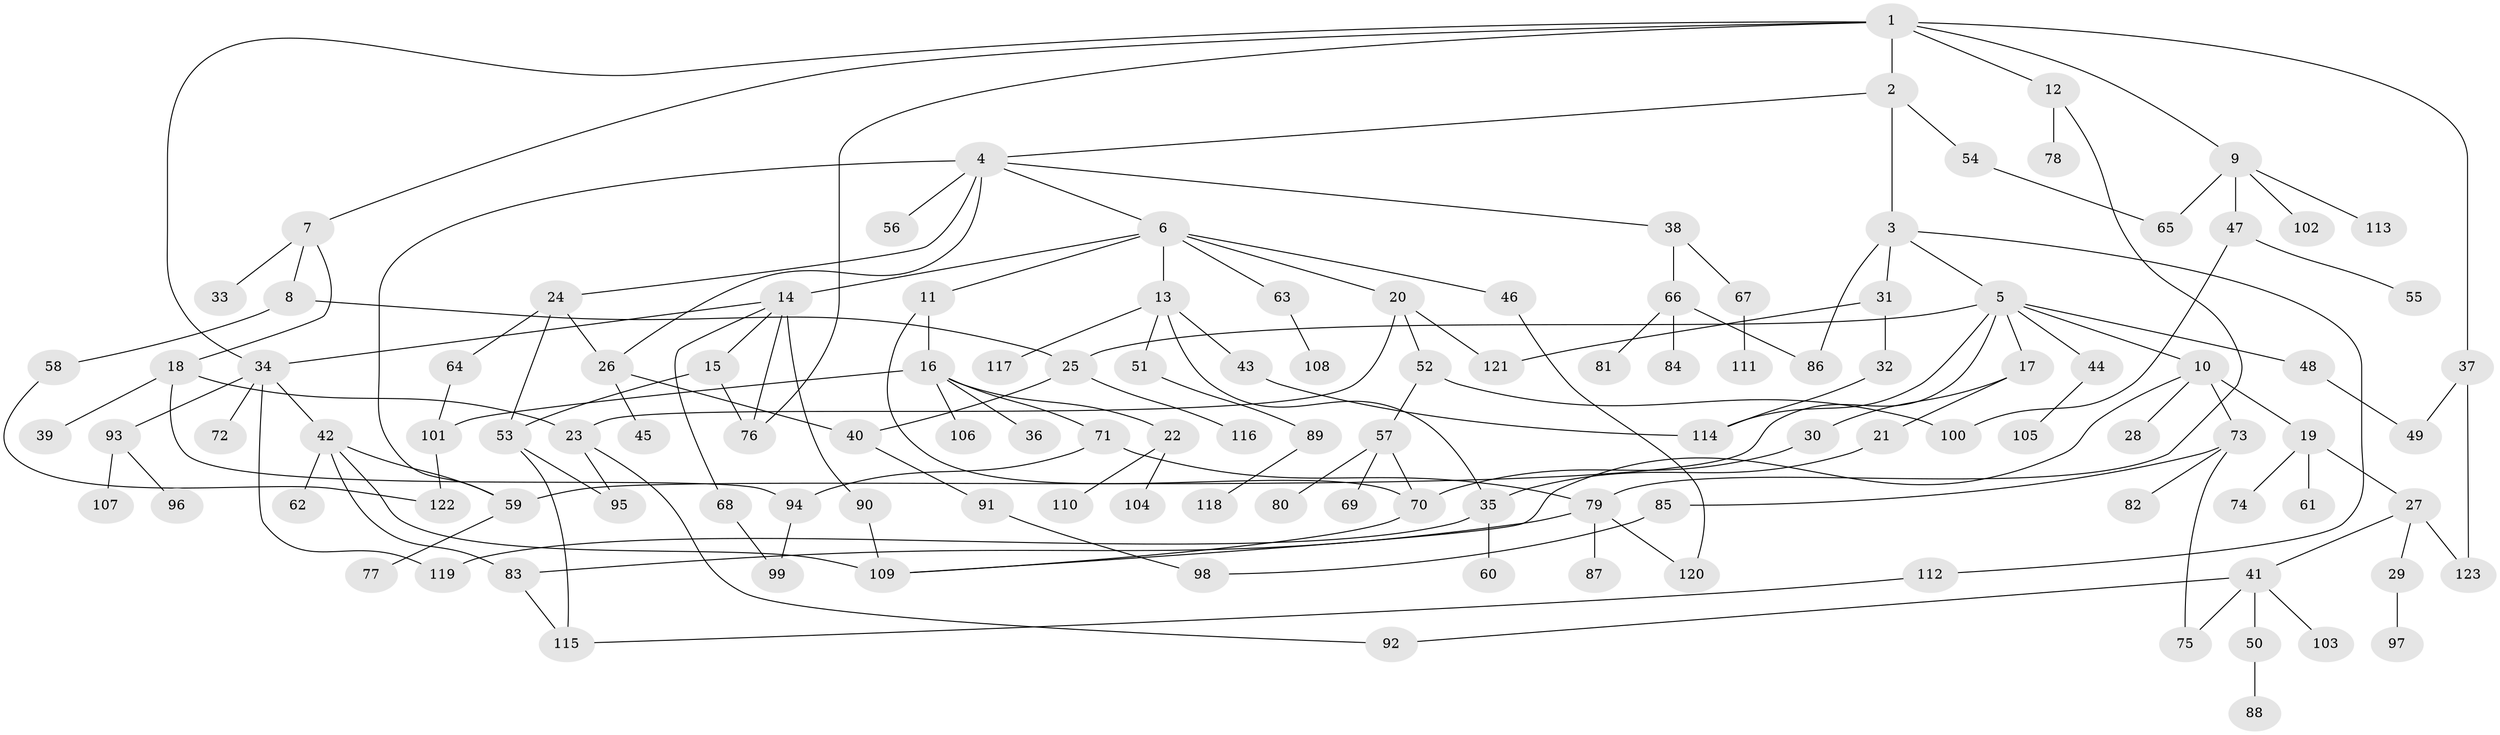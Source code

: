 // coarse degree distribution, {7: 0.046511627906976744, 4: 0.08139534883720931, 5: 0.10465116279069768, 8: 0.011627906976744186, 3: 0.1744186046511628, 6: 0.03488372093023256, 2: 0.19767441860465115, 1: 0.3372093023255814, 9: 0.011627906976744186}
// Generated by graph-tools (version 1.1) at 2025/17/03/04/25 18:17:09]
// undirected, 123 vertices, 160 edges
graph export_dot {
graph [start="1"]
  node [color=gray90,style=filled];
  1;
  2;
  3;
  4;
  5;
  6;
  7;
  8;
  9;
  10;
  11;
  12;
  13;
  14;
  15;
  16;
  17;
  18;
  19;
  20;
  21;
  22;
  23;
  24;
  25;
  26;
  27;
  28;
  29;
  30;
  31;
  32;
  33;
  34;
  35;
  36;
  37;
  38;
  39;
  40;
  41;
  42;
  43;
  44;
  45;
  46;
  47;
  48;
  49;
  50;
  51;
  52;
  53;
  54;
  55;
  56;
  57;
  58;
  59;
  60;
  61;
  62;
  63;
  64;
  65;
  66;
  67;
  68;
  69;
  70;
  71;
  72;
  73;
  74;
  75;
  76;
  77;
  78;
  79;
  80;
  81;
  82;
  83;
  84;
  85;
  86;
  87;
  88;
  89;
  90;
  91;
  92;
  93;
  94;
  95;
  96;
  97;
  98;
  99;
  100;
  101;
  102;
  103;
  104;
  105;
  106;
  107;
  108;
  109;
  110;
  111;
  112;
  113;
  114;
  115;
  116;
  117;
  118;
  119;
  120;
  121;
  122;
  123;
  1 -- 2;
  1 -- 7;
  1 -- 9;
  1 -- 12;
  1 -- 34;
  1 -- 37;
  1 -- 76;
  2 -- 3;
  2 -- 4;
  2 -- 54;
  3 -- 5;
  3 -- 31;
  3 -- 86;
  3 -- 112;
  4 -- 6;
  4 -- 24;
  4 -- 26;
  4 -- 38;
  4 -- 56;
  4 -- 59;
  5 -- 10;
  5 -- 17;
  5 -- 44;
  5 -- 48;
  5 -- 59;
  5 -- 114;
  5 -- 25;
  6 -- 11;
  6 -- 13;
  6 -- 14;
  6 -- 20;
  6 -- 46;
  6 -- 63;
  7 -- 8;
  7 -- 18;
  7 -- 33;
  8 -- 25;
  8 -- 58;
  9 -- 47;
  9 -- 102;
  9 -- 113;
  9 -- 65;
  10 -- 19;
  10 -- 28;
  10 -- 73;
  10 -- 109;
  11 -- 16;
  11 -- 70;
  12 -- 78;
  12 -- 79;
  13 -- 43;
  13 -- 51;
  13 -- 117;
  13 -- 35;
  14 -- 15;
  14 -- 68;
  14 -- 76;
  14 -- 90;
  14 -- 34;
  15 -- 53;
  15 -- 76;
  16 -- 22;
  16 -- 36;
  16 -- 71;
  16 -- 106;
  16 -- 101;
  17 -- 21;
  17 -- 30;
  18 -- 39;
  18 -- 23;
  18 -- 94;
  19 -- 27;
  19 -- 61;
  19 -- 74;
  20 -- 23;
  20 -- 52;
  20 -- 121;
  21 -- 35;
  22 -- 104;
  22 -- 110;
  23 -- 92;
  23 -- 95;
  24 -- 53;
  24 -- 64;
  24 -- 26;
  25 -- 40;
  25 -- 116;
  26 -- 45;
  26 -- 40;
  27 -- 29;
  27 -- 41;
  27 -- 123;
  29 -- 97;
  30 -- 70;
  31 -- 32;
  31 -- 121;
  32 -- 114;
  34 -- 42;
  34 -- 72;
  34 -- 93;
  34 -- 119;
  35 -- 60;
  35 -- 119;
  37 -- 49;
  37 -- 123;
  38 -- 66;
  38 -- 67;
  40 -- 91;
  41 -- 50;
  41 -- 103;
  41 -- 75;
  41 -- 92;
  42 -- 62;
  42 -- 83;
  42 -- 109;
  42 -- 59;
  43 -- 114;
  44 -- 105;
  46 -- 120;
  47 -- 55;
  47 -- 100;
  48 -- 49;
  50 -- 88;
  51 -- 89;
  52 -- 57;
  52 -- 100;
  53 -- 95;
  53 -- 115;
  54 -- 65;
  57 -- 69;
  57 -- 70;
  57 -- 80;
  58 -- 122;
  59 -- 77;
  63 -- 108;
  64 -- 101;
  66 -- 81;
  66 -- 84;
  66 -- 86;
  67 -- 111;
  68 -- 99;
  70 -- 109;
  71 -- 79;
  71 -- 94;
  73 -- 75;
  73 -- 82;
  73 -- 85;
  79 -- 87;
  79 -- 120;
  79 -- 83;
  83 -- 115;
  85 -- 98;
  89 -- 118;
  90 -- 109;
  91 -- 98;
  93 -- 96;
  93 -- 107;
  94 -- 99;
  101 -- 122;
  112 -- 115;
}
